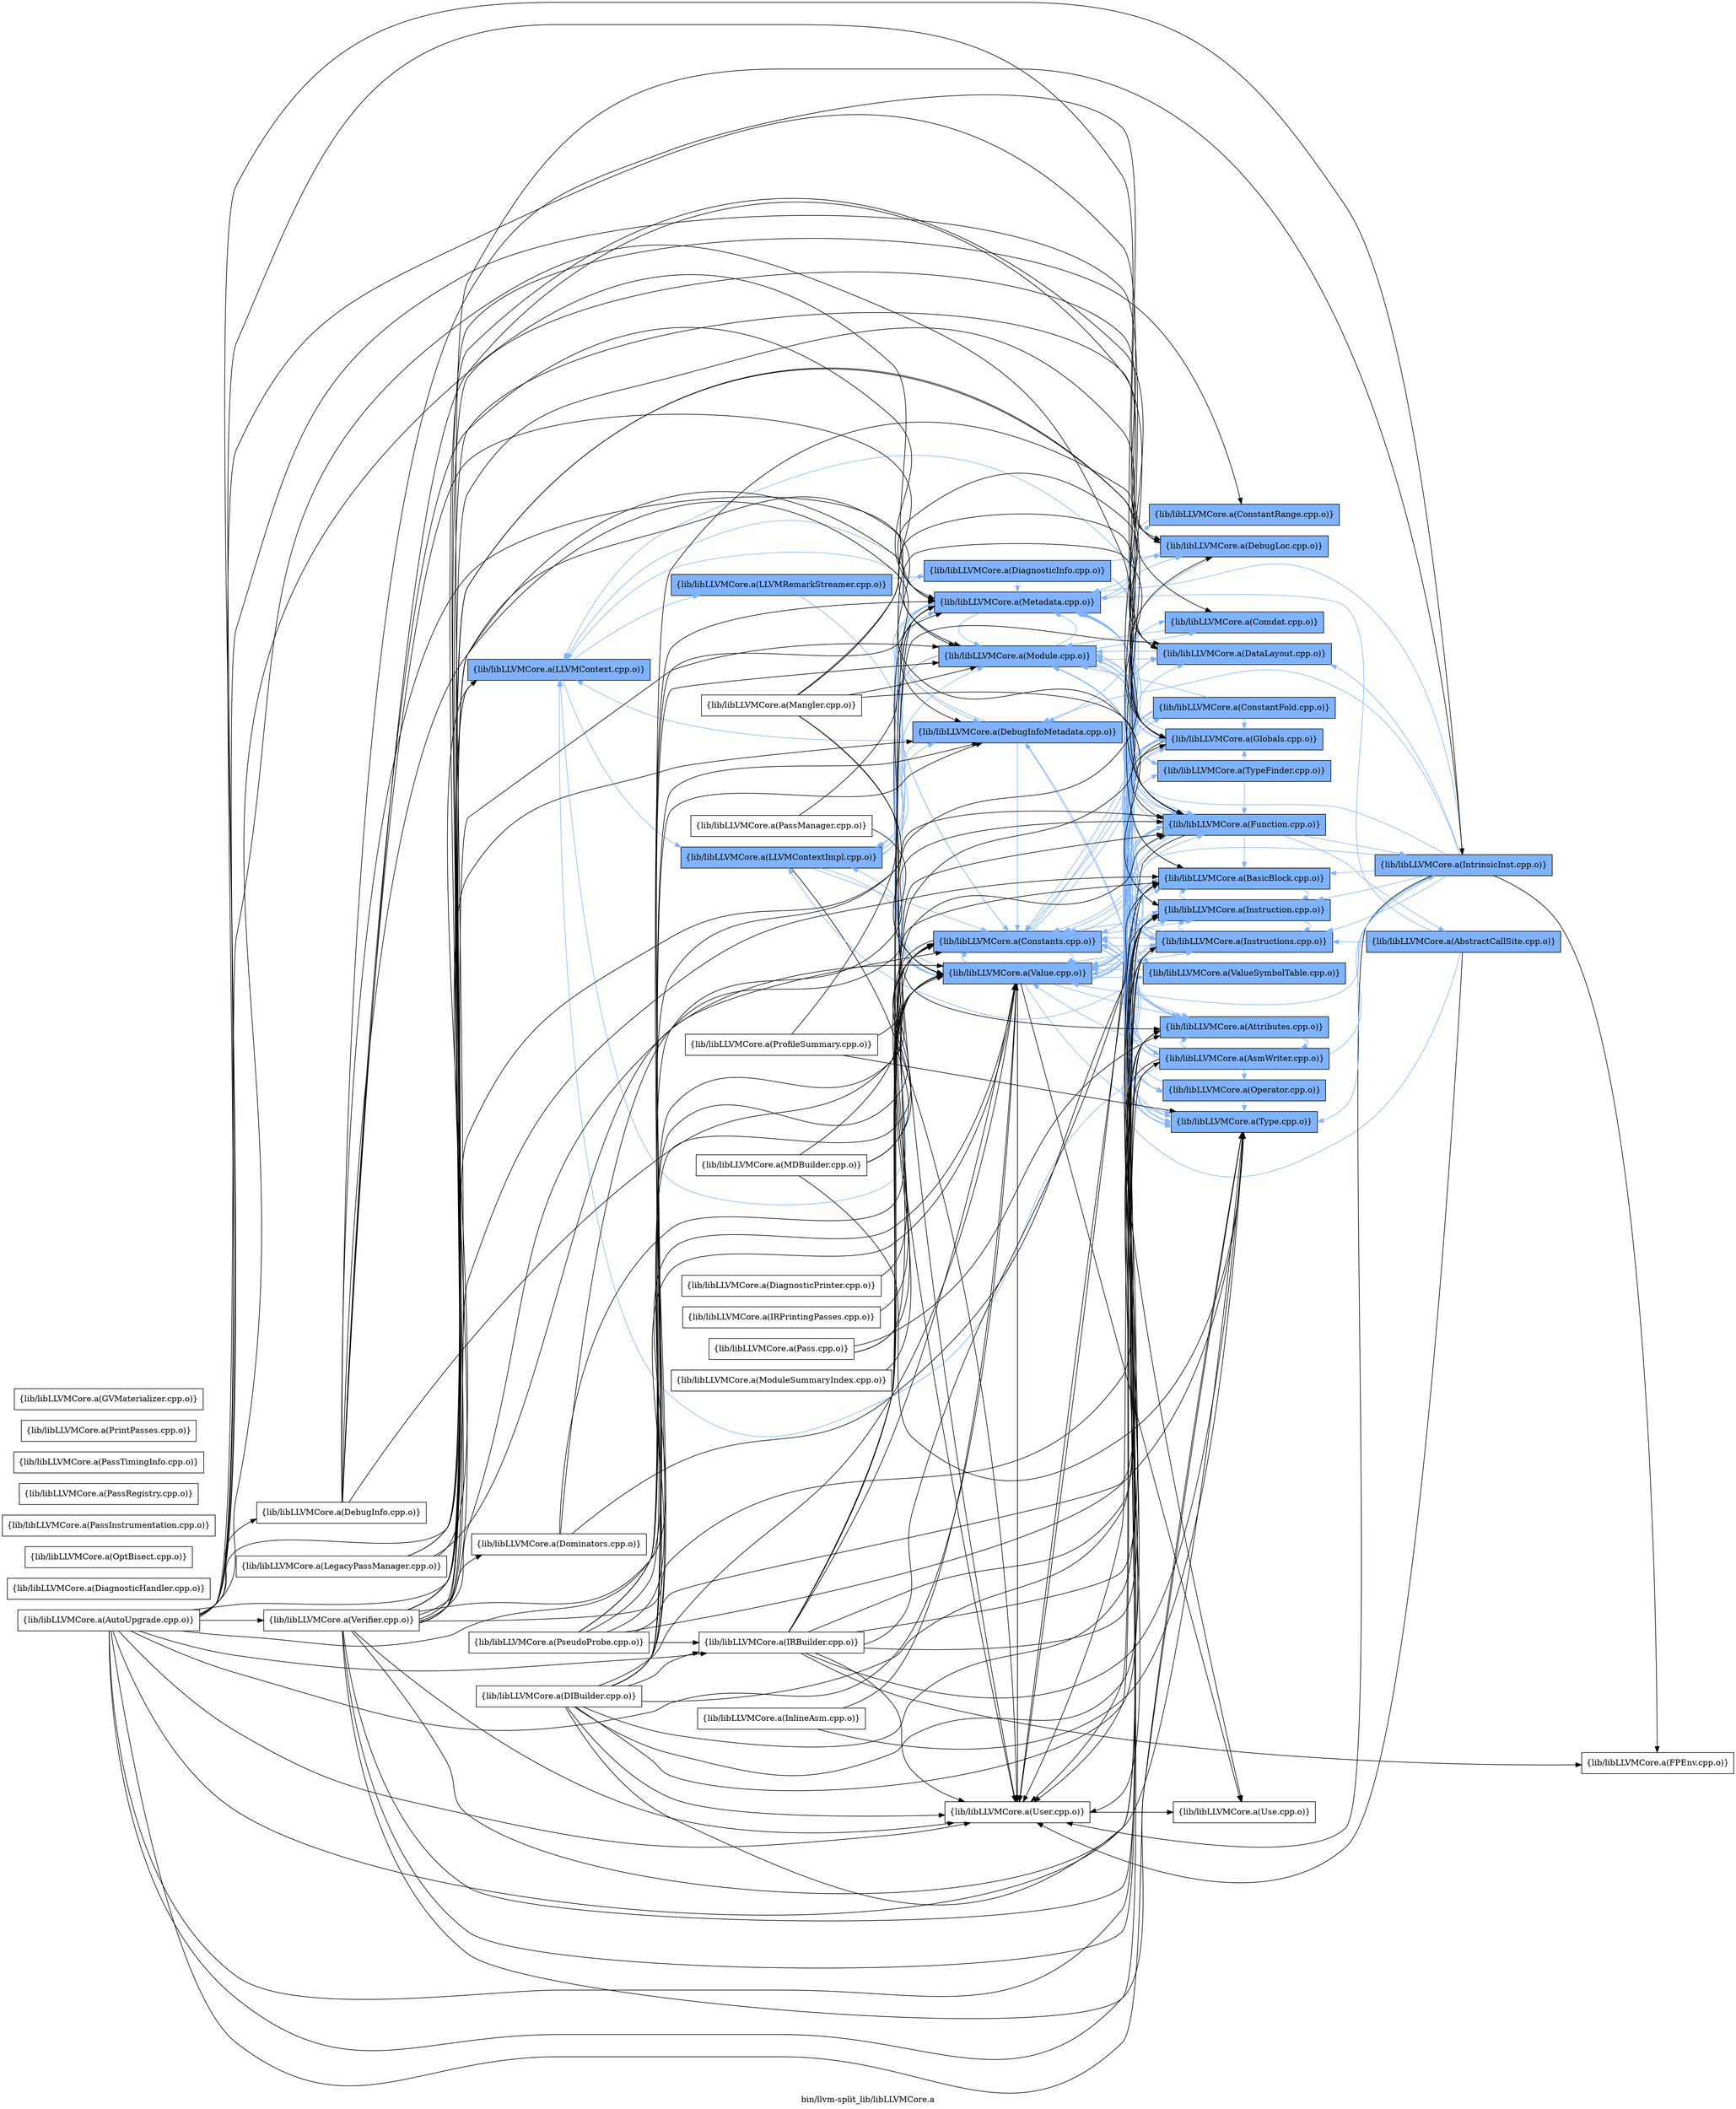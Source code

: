 digraph "bin/llvm-split_lib/libLLVMCore.a" {
	label="bin/llvm-split_lib/libLLVMCore.a";
	rankdir=LR;
	{ rank=same; Node0x55fc3f6e7f68;  }
	{ rank=same; Node0x55fc3f6e9cc8; Node0x55fc3f6eb578;  }
	{ rank=same; Node0x55fc3f6ea178; Node0x55fc3f6e80a8; Node0x55fc3f6e73d8; Node0x55fc3f6e8058; Node0x55fc3f6edd28; Node0x55fc3f6ea6c8; Node0x55fc3f6ee548;  }
	{ rank=same; Node0x55fc3f6e9e08; Node0x55fc3f6ea628; Node0x55fc3f6ee728; Node0x55fc3f6eca18; Node0x55fc3f6ec2e8; Node0x55fc3f6ed8c8; Node0x55fc3f6e7ce8; Node0x55fc3f6eae48; Node0x55fc3f6e78d8; Node0x55fc3f6ed878; Node0x55fc3f6eb348; Node0x55fc3f6ee1d8; Node0x55fc3f6e9c78; Node0x55fc3f6ee958; Node0x55fc3f6ee688; Node0x55fc3f6ee4f8; Node0x55fc3f6e4f48;  }
	{ rank=same; Node0x55fc3f6e9d18; Node0x55fc3f6e7888;  }
	{ rank=same; Node0x55fc3f6e7f68;  }
	{ rank=same; Node0x55fc3f6e9cc8; Node0x55fc3f6eb578;  }
	{ rank=same; Node0x55fc3f6ea178; Node0x55fc3f6e80a8; Node0x55fc3f6e73d8; Node0x55fc3f6e8058; Node0x55fc3f6edd28; Node0x55fc3f6ea6c8; Node0x55fc3f6ee548;  }
	{ rank=same; Node0x55fc3f6e9e08; Node0x55fc3f6ea628; Node0x55fc3f6ee728; Node0x55fc3f6eca18; Node0x55fc3f6ec2e8; Node0x55fc3f6ed8c8; Node0x55fc3f6e7ce8; Node0x55fc3f6eae48; Node0x55fc3f6e78d8; Node0x55fc3f6ed878; Node0x55fc3f6eb348; Node0x55fc3f6ee1d8; Node0x55fc3f6e9c78; Node0x55fc3f6ee958; Node0x55fc3f6ee688; Node0x55fc3f6ee4f8; Node0x55fc3f6e4f48;  }
	{ rank=same; Node0x55fc3f6e9d18; Node0x55fc3f6e7888;  }

	Node0x55fc3f6e7f68 [shape=record,shape=box,group=1,style=filled,fillcolor="0.600000 0.5 1",label="{lib/libLLVMCore.a(LLVMContext.cpp.o)}"];
	Node0x55fc3f6e7f68 -> Node0x55fc3f6e9cc8[color="0.600000 0.5 1"];
	Node0x55fc3f6e7f68 -> Node0x55fc3f6eb578[color="0.600000 0.5 1"];
	Node0x55fc3f6e8058 [shape=record,shape=box,group=1,style=filled,fillcolor="0.600000 0.5 1",label="{lib/libLLVMCore.a(Module.cpp.o)}"];
	Node0x55fc3f6e8058 -> Node0x55fc3f6ed878[color="0.600000 0.5 1"];
	Node0x55fc3f6e8058 -> Node0x55fc3f6ea178[color="0.600000 0.5 1"];
	Node0x55fc3f6e8058 -> Node0x55fc3f6eb348[color="0.600000 0.5 1"];
	Node0x55fc3f6e8058 -> Node0x55fc3f6ea628[color="0.600000 0.5 1"];
	Node0x55fc3f6e8058 -> Node0x55fc3f6ee728[color="0.600000 0.5 1"];
	Node0x55fc3f6e8058 -> Node0x55fc3f6e7f68[color="0.600000 0.5 1"];
	Node0x55fc3f6e8058 -> Node0x55fc3f6e73d8[color="0.600000 0.5 1"];
	Node0x55fc3f6e8058 -> Node0x55fc3f6e7ce8[color="0.600000 0.5 1"];
	Node0x55fc3f6e8058 -> Node0x55fc3f6ee1d8[color="0.600000 0.5 1"];
	Node0x55fc3f6e8058 -> Node0x55fc3f6edd28;
	Node0x55fc3f6e8058 -> Node0x55fc3f6ea6c8[color="0.600000 0.5 1"];
	Node0x55fc3f6e8058 -> Node0x55fc3f6e9c78[color="0.600000 0.5 1"];
	Node0x55fc3f6ea3f8 [shape=record,shape=box,group=0,label="{lib/libLLVMCore.a(Verifier.cpp.o)}"];
	Node0x55fc3f6ea3f8 -> Node0x55fc3f6e4f48;
	Node0x55fc3f6ea3f8 -> Node0x55fc3f6ee688;
	Node0x55fc3f6ea3f8 -> Node0x55fc3f6ee4f8;
	Node0x55fc3f6ea3f8 -> Node0x55fc3f6ed878;
	Node0x55fc3f6ea3f8 -> Node0x55fc3f6eae48;
	Node0x55fc3f6ea3f8 -> Node0x55fc3f6ea178;
	Node0x55fc3f6ea3f8 -> Node0x55fc3f6eb348;
	Node0x55fc3f6ea3f8 -> Node0x55fc3f6e80a8;
	Node0x55fc3f6ea3f8 -> Node0x55fc3f6e78d8;
	Node0x55fc3f6ea3f8 -> Node0x55fc3f6eadf8;
	Node0x55fc3f6ea3f8 -> Node0x55fc3f6ea628;
	Node0x55fc3f6ea3f8 -> Node0x55fc3f6ee728;
	Node0x55fc3f6ea3f8 -> Node0x55fc3f6eca18;
	Node0x55fc3f6ea3f8 -> Node0x55fc3f6ec2e8;
	Node0x55fc3f6ea3f8 -> Node0x55fc3f6e7888;
	Node0x55fc3f6ea3f8 -> Node0x55fc3f6e7f68;
	Node0x55fc3f6ea3f8 -> Node0x55fc3f6e73d8;
	Node0x55fc3f6ea3f8 -> Node0x55fc3f6e8058;
	Node0x55fc3f6ea3f8 -> Node0x55fc3f6e7ce8;
	Node0x55fc3f6ea3f8 -> Node0x55fc3f6edd28;
	Node0x55fc3f6ea3f8 -> Node0x55fc3f6ea6c8;
	Node0x55fc3f6ed878 [shape=record,shape=box,group=1,style=filled,fillcolor="0.600000 0.5 1",label="{lib/libLLVMCore.a(Comdat.cpp.o)}"];
	Node0x55fc3f6ed878 -> Node0x55fc3f6e8058[color="0.600000 0.5 1"];
	Node0x55fc3f6ea178 [shape=record,shape=box,group=1,style=filled,fillcolor="0.600000 0.5 1",label="{lib/libLLVMCore.a(Constants.cpp.o)}"];
	Node0x55fc3f6ea178 -> Node0x55fc3f6e9e08[color="0.600000 0.5 1"];
	Node0x55fc3f6ea178 -> Node0x55fc3f6ea628[color="0.600000 0.5 1"];
	Node0x55fc3f6ea178 -> Node0x55fc3f6ee728[color="0.600000 0.5 1"];
	Node0x55fc3f6ea178 -> Node0x55fc3f6eca18[color="0.600000 0.5 1"];
	Node0x55fc3f6ea178 -> Node0x55fc3f6ec2e8[color="0.600000 0.5 1"];
	Node0x55fc3f6ea178 -> Node0x55fc3f6ed8c8[color="0.600000 0.5 1"];
	Node0x55fc3f6ea178 -> Node0x55fc3f6e7ce8[color="0.600000 0.5 1"];
	Node0x55fc3f6ea178 -> Node0x55fc3f6edd28;
	Node0x55fc3f6ea178 -> Node0x55fc3f6ea6c8[color="0.600000 0.5 1"];
	Node0x55fc3f6ee728 [shape=record,shape=box,group=1,style=filled,fillcolor="0.600000 0.5 1",label="{lib/libLLVMCore.a(Globals.cpp.o)}"];
	Node0x55fc3f6ee728 -> Node0x55fc3f6ea178[color="0.600000 0.5 1"];
	Node0x55fc3f6ee728 -> Node0x55fc3f6ea628[color="0.600000 0.5 1"];
	Node0x55fc3f6ee728 -> Node0x55fc3f6e73d8[color="0.600000 0.5 1"];
	Node0x55fc3f6ee728 -> Node0x55fc3f6e8058[color="0.600000 0.5 1"];
	Node0x55fc3f6ee728 -> Node0x55fc3f6e7ce8[color="0.600000 0.5 1"];
	Node0x55fc3f6ee728 -> Node0x55fc3f6edd28;
	Node0x55fc3f6ee728 -> Node0x55fc3f6ea6c8[color="0.600000 0.5 1"];
	Node0x55fc3f6e73d8 [shape=record,shape=box,group=1,style=filled,fillcolor="0.600000 0.5 1",label="{lib/libLLVMCore.a(Metadata.cpp.o)}"];
	Node0x55fc3f6e73d8 -> Node0x55fc3f6eae48[color="0.600000 0.5 1"];
	Node0x55fc3f6e73d8 -> Node0x55fc3f6ea178[color="0.600000 0.5 1"];
	Node0x55fc3f6e73d8 -> Node0x55fc3f6e80a8[color="0.600000 0.5 1"];
	Node0x55fc3f6e73d8 -> Node0x55fc3f6e78d8[color="0.600000 0.5 1"];
	Node0x55fc3f6e73d8 -> Node0x55fc3f6e7f68[color="0.600000 0.5 1"];
	Node0x55fc3f6e73d8 -> Node0x55fc3f6e9cc8[color="0.600000 0.5 1"];
	Node0x55fc3f6e73d8 -> Node0x55fc3f6e8058[color="0.600000 0.5 1"];
	Node0x55fc3f6e73d8 -> Node0x55fc3f6e7ce8[color="0.600000 0.5 1"];
	Node0x55fc3f6e73d8 -> Node0x55fc3f6ea6c8[color="0.600000 0.5 1"];
	Node0x55fc3f6ea6c8 [shape=record,shape=box,group=1,style=filled,fillcolor="0.600000 0.5 1",label="{lib/libLLVMCore.a(Value.cpp.o)}"];
	Node0x55fc3f6ea6c8 -> Node0x55fc3f6ee688[color="0.600000 0.5 1"];
	Node0x55fc3f6ea6c8 -> Node0x55fc3f6ee4f8[color="0.600000 0.5 1"];
	Node0x55fc3f6ea6c8 -> Node0x55fc3f6ea178[color="0.600000 0.5 1"];
	Node0x55fc3f6ea6c8 -> Node0x55fc3f6eb348[color="0.600000 0.5 1"];
	Node0x55fc3f6ea6c8 -> Node0x55fc3f6ea628[color="0.600000 0.5 1"];
	Node0x55fc3f6ea6c8 -> Node0x55fc3f6ee728[color="0.600000 0.5 1"];
	Node0x55fc3f6ea6c8 -> Node0x55fc3f6eca18[color="0.600000 0.5 1"];
	Node0x55fc3f6ea6c8 -> Node0x55fc3f6ec2e8[color="0.600000 0.5 1"];
	Node0x55fc3f6ea6c8 -> Node0x55fc3f6e7f68[color="0.600000 0.5 1"];
	Node0x55fc3f6ea6c8 -> Node0x55fc3f6e9cc8[color="0.600000 0.5 1"];
	Node0x55fc3f6ea6c8 -> Node0x55fc3f6e73d8[color="0.600000 0.5 1"];
	Node0x55fc3f6ea6c8 -> Node0x55fc3f6e7ce8[color="0.600000 0.5 1"];
	Node0x55fc3f6ea6c8 -> Node0x55fc3f6ee958;
	Node0x55fc3f6ea6c8 -> Node0x55fc3f6edd28;
	Node0x55fc3f6ea6c8 -> Node0x55fc3f6e9c78[color="0.600000 0.5 1"];
	Node0x55fc3f6ea628 [shape=record,shape=box,group=1,style=filled,fillcolor="0.600000 0.5 1",label="{lib/libLLVMCore.a(Function.cpp.o)}"];
	Node0x55fc3f6ea628 -> Node0x55fc3f6ee688[color="0.600000 0.5 1"];
	Node0x55fc3f6ea628 -> Node0x55fc3f6ee4f8[color="0.600000 0.5 1"];
	Node0x55fc3f6ea628 -> Node0x55fc3f6ea178[color="0.600000 0.5 1"];
	Node0x55fc3f6ea628 -> Node0x55fc3f6eb348[color="0.600000 0.5 1"];
	Node0x55fc3f6ea628 -> Node0x55fc3f6e9d18[color="0.600000 0.5 1"];
	Node0x55fc3f6ea628 -> Node0x55fc3f6ee728[color="0.600000 0.5 1"];
	Node0x55fc3f6ea628 -> Node0x55fc3f6ec2e8[color="0.600000 0.5 1"];
	Node0x55fc3f6ea628 -> Node0x55fc3f6e7888[color="0.600000 0.5 1"];
	Node0x55fc3f6ea628 -> Node0x55fc3f6e7f68[color="0.600000 0.5 1"];
	Node0x55fc3f6ea628 -> Node0x55fc3f6e73d8[color="0.600000 0.5 1"];
	Node0x55fc3f6ea628 -> Node0x55fc3f6e8058[color="0.600000 0.5 1"];
	Node0x55fc3f6ea628 -> Node0x55fc3f6e7ce8[color="0.600000 0.5 1"];
	Node0x55fc3f6ea628 -> Node0x55fc3f6edd28;
	Node0x55fc3f6ea628 -> Node0x55fc3f6ea6c8[color="0.600000 0.5 1"];
	Node0x55fc3f6ea628 -> Node0x55fc3f6e9c78[color="0.600000 0.5 1"];
	Node0x55fc3f6edd28 [shape=record,shape=box,group=0,label="{lib/libLLVMCore.a(User.cpp.o)}"];
	Node0x55fc3f6edd28 -> Node0x55fc3f6ee958;
	Node0x55fc3f6ee688 [shape=record,shape=box,group=1,style=filled,fillcolor="0.600000 0.5 1",label="{lib/libLLVMCore.a(Attributes.cpp.o)}"];
	Node0x55fc3f6ee688 -> Node0x55fc3f6e4f48[color="0.600000 0.5 1"];
	Node0x55fc3f6ee688 -> Node0x55fc3f6ea628[color="0.600000 0.5 1"];
	Node0x55fc3f6ee4f8 [shape=record,shape=box,group=1,style=filled,fillcolor="0.600000 0.5 1",label="{lib/libLLVMCore.a(BasicBlock.cpp.o)}"];
	Node0x55fc3f6ee4f8 -> Node0x55fc3f6ea178[color="0.600000 0.5 1"];
	Node0x55fc3f6ee4f8 -> Node0x55fc3f6eca18[color="0.600000 0.5 1"];
	Node0x55fc3f6ee4f8 -> Node0x55fc3f6e73d8[color="0.600000 0.5 1"];
	Node0x55fc3f6ee4f8 -> Node0x55fc3f6e7ce8[color="0.600000 0.5 1"];
	Node0x55fc3f6ee4f8 -> Node0x55fc3f6edd28;
	Node0x55fc3f6ee4f8 -> Node0x55fc3f6ea6c8[color="0.600000 0.5 1"];
	Node0x55fc3f6ee4f8 -> Node0x55fc3f6e9c78[color="0.600000 0.5 1"];
	Node0x55fc3f6eb118 [shape=record,shape=box,group=0,label="{lib/libLLVMCore.a(DebugInfo.cpp.o)}"];
	Node0x55fc3f6eb118 -> Node0x55fc3f6e80a8;
	Node0x55fc3f6eb118 -> Node0x55fc3f6e78d8;
	Node0x55fc3f6eb118 -> Node0x55fc3f6ea628;
	Node0x55fc3f6eb118 -> Node0x55fc3f6eca18;
	Node0x55fc3f6eb118 -> Node0x55fc3f6e73d8;
	Node0x55fc3f6eb118 -> Node0x55fc3f6e8058;
	Node0x55fc3f6eb118 -> Node0x55fc3f6ea6c8;
	Node0x55fc3f6eca18 [shape=record,shape=box,group=1,style=filled,fillcolor="0.600000 0.5 1",label="{lib/libLLVMCore.a(Instruction.cpp.o)}"];
	Node0x55fc3f6eca18 -> Node0x55fc3f6ee688[color="0.600000 0.5 1"];
	Node0x55fc3f6eca18 -> Node0x55fc3f6ee4f8[color="0.600000 0.5 1"];
	Node0x55fc3f6eca18 -> Node0x55fc3f6ea178[color="0.600000 0.5 1"];
	Node0x55fc3f6eca18 -> Node0x55fc3f6ec2e8[color="0.600000 0.5 1"];
	Node0x55fc3f6eca18 -> Node0x55fc3f6e73d8[color="0.600000 0.5 1"];
	Node0x55fc3f6eca18 -> Node0x55fc3f6edd28;
	Node0x55fc3f6eca18 -> Node0x55fc3f6ea6c8[color="0.600000 0.5 1"];
	Node0x55fc3f6ec2e8 [shape=record,shape=box,group=1,style=filled,fillcolor="0.600000 0.5 1",label="{lib/libLLVMCore.a(Instructions.cpp.o)}"];
	Node0x55fc3f6ec2e8 -> Node0x55fc3f6ee688[color="0.600000 0.5 1"];
	Node0x55fc3f6ec2e8 -> Node0x55fc3f6ee4f8[color="0.600000 0.5 1"];
	Node0x55fc3f6ec2e8 -> Node0x55fc3f6ea178[color="0.600000 0.5 1"];
	Node0x55fc3f6ec2e8 -> Node0x55fc3f6eb348[color="0.600000 0.5 1"];
	Node0x55fc3f6ec2e8 -> Node0x55fc3f6ea628[color="0.600000 0.5 1"];
	Node0x55fc3f6ec2e8 -> Node0x55fc3f6eca18[color="0.600000 0.5 1"];
	Node0x55fc3f6ec2e8 -> Node0x55fc3f6e9cc8[color="0.600000 0.5 1"];
	Node0x55fc3f6ec2e8 -> Node0x55fc3f6e73d8[color="0.600000 0.5 1"];
	Node0x55fc3f6ec2e8 -> Node0x55fc3f6e8058[color="0.600000 0.5 1"];
	Node0x55fc3f6ec2e8 -> Node0x55fc3f6e7ce8[color="0.600000 0.5 1"];
	Node0x55fc3f6ec2e8 -> Node0x55fc3f6edd28;
	Node0x55fc3f6ec2e8 -> Node0x55fc3f6ea6c8[color="0.600000 0.5 1"];
	Node0x55fc3f6e7ce8 [shape=record,shape=box,group=1,style=filled,fillcolor="0.600000 0.5 1",label="{lib/libLLVMCore.a(Type.cpp.o)}"];
	Node0x55fc3f6e7ce8 -> Node0x55fc3f6ea178[color="0.600000 0.5 1"];
	Node0x55fc3f6e80a8 [shape=record,shape=box,group=1,style=filled,fillcolor="0.600000 0.5 1",label="{lib/libLLVMCore.a(DebugInfoMetadata.cpp.o)}"];
	Node0x55fc3f6e80a8 -> Node0x55fc3f6ea178[color="0.600000 0.5 1"];
	Node0x55fc3f6e80a8 -> Node0x55fc3f6e7f68[color="0.600000 0.5 1"];
	Node0x55fc3f6e80a8 -> Node0x55fc3f6e9cc8[color="0.600000 0.5 1"];
	Node0x55fc3f6e80a8 -> Node0x55fc3f6e73d8[color="0.600000 0.5 1"];
	Node0x55fc3f6e80a8 -> Node0x55fc3f6e7ce8[color="0.600000 0.5 1"];
	Node0x55fc3f6e78d8 [shape=record,shape=box,group=1,style=filled,fillcolor="0.600000 0.5 1",label="{lib/libLLVMCore.a(DebugLoc.cpp.o)}"];
	Node0x55fc3f6e78d8 -> Node0x55fc3f6e80a8[color="0.600000 0.5 1"];
	Node0x55fc3f6e78d8 -> Node0x55fc3f6e73d8[color="0.600000 0.5 1"];
	Node0x55fc3f6edf58 [shape=record,shape=box,group=0,label="{lib/libLLVMCore.a(IRBuilder.cpp.o)}"];
	Node0x55fc3f6edf58 -> Node0x55fc3f6ee688;
	Node0x55fc3f6edf58 -> Node0x55fc3f6ee4f8;
	Node0x55fc3f6edf58 -> Node0x55fc3f6ea178;
	Node0x55fc3f6edf58 -> Node0x55fc3f6eb348;
	Node0x55fc3f6edf58 -> Node0x55fc3f6ea628;
	Node0x55fc3f6edf58 -> Node0x55fc3f6ee728;
	Node0x55fc3f6edf58 -> Node0x55fc3f6ed7d8;
	Node0x55fc3f6edf58 -> Node0x55fc3f6eca18;
	Node0x55fc3f6edf58 -> Node0x55fc3f6ec2e8;
	Node0x55fc3f6edf58 -> Node0x55fc3f6e73d8;
	Node0x55fc3f6edf58 -> Node0x55fc3f6e7ce8;
	Node0x55fc3f6edf58 -> Node0x55fc3f6edd28;
	Node0x55fc3f6edf58 -> Node0x55fc3f6ea6c8;
	Node0x55fc3f6eb348 [shape=record,shape=box,group=1,style=filled,fillcolor="0.600000 0.5 1",label="{lib/libLLVMCore.a(DataLayout.cpp.o)}"];
	Node0x55fc3f6eb348 -> Node0x55fc3f6ee728[color="0.600000 0.5 1"];
	Node0x55fc3f6eb348 -> Node0x55fc3f6e8058[color="0.600000 0.5 1"];
	Node0x55fc3f6eb348 -> Node0x55fc3f6e7ce8[color="0.600000 0.5 1"];
	Node0x55fc3f6eadf8 [shape=record,shape=box,group=0,label="{lib/libLLVMCore.a(Dominators.cpp.o)}"];
	Node0x55fc3f6eadf8 -> Node0x55fc3f6ee4f8;
	Node0x55fc3f6eadf8 -> Node0x55fc3f6eca18;
	Node0x55fc3f6eadf8 -> Node0x55fc3f6ea6c8;
	Node0x55fc3f6e7888 [shape=record,shape=box,group=1,style=filled,fillcolor="0.600000 0.5 1",label="{lib/libLLVMCore.a(IntrinsicInst.cpp.o)}"];
	Node0x55fc3f6e7888 -> Node0x55fc3f6ee4f8[color="0.600000 0.5 1"];
	Node0x55fc3f6e7888 -> Node0x55fc3f6ea178[color="0.600000 0.5 1"];
	Node0x55fc3f6e7888 -> Node0x55fc3f6eb348[color="0.600000 0.5 1"];
	Node0x55fc3f6e7888 -> Node0x55fc3f6e80a8[color="0.600000 0.5 1"];
	Node0x55fc3f6e7888 -> Node0x55fc3f6ed7d8;
	Node0x55fc3f6e7888 -> Node0x55fc3f6eca18[color="0.600000 0.5 1"];
	Node0x55fc3f6e7888 -> Node0x55fc3f6ec2e8[color="0.600000 0.5 1"];
	Node0x55fc3f6e7888 -> Node0x55fc3f6e73d8[color="0.600000 0.5 1"];
	Node0x55fc3f6e7888 -> Node0x55fc3f6e8058[color="0.600000 0.5 1"];
	Node0x55fc3f6e7888 -> Node0x55fc3f6e7ce8[color="0.600000 0.5 1"];
	Node0x55fc3f6e7888 -> Node0x55fc3f6edd28;
	Node0x55fc3f6e7888 -> Node0x55fc3f6ea6c8[color="0.600000 0.5 1"];
	Node0x55fc3f6ed8c8 [shape=record,shape=box,group=1,style=filled,fillcolor="0.600000 0.5 1",label="{lib/libLLVMCore.a(Operator.cpp.o)}"];
	Node0x55fc3f6ed8c8 -> Node0x55fc3f6ea178[color="0.600000 0.5 1"];
	Node0x55fc3f6ed8c8 -> Node0x55fc3f6eb348[color="0.600000 0.5 1"];
	Node0x55fc3f6ed8c8 -> Node0x55fc3f6e7ce8[color="0.600000 0.5 1"];
	Node0x55fc3f6ee958 [shape=record,shape=box,group=0,label="{lib/libLLVMCore.a(Use.cpp.o)}"];
	Node0x55fc3f6eae48 [shape=record,shape=box,group=1,style=filled,fillcolor="0.600000 0.5 1",label="{lib/libLLVMCore.a(ConstantRange.cpp.o)}"];
	Node0x55fc3f6eae48 -> Node0x55fc3f6ec2e8[color="0.600000 0.5 1"];
	Node0x55fc3f6ed198 [shape=record,shape=box,group=0,label="{lib/libLLVMCore.a(InlineAsm.cpp.o)}"];
	Node0x55fc3f6ed198 -> Node0x55fc3f6e7ce8;
	Node0x55fc3f6ed198 -> Node0x55fc3f6ea6c8;
	Node0x55fc3f6e8b98 [shape=record,shape=box,group=0,label="{lib/libLLVMCore.a(ModuleSummaryIndex.cpp.o)}"];
	Node0x55fc3f6e8b98 -> Node0x55fc3f6ea6c8;
	Node0x55fc3f6e4f48 [shape=record,shape=box,group=1,style=filled,fillcolor="0.600000 0.5 1",label="{lib/libLLVMCore.a(AsmWriter.cpp.o)}"];
	Node0x55fc3f6e4f48 -> Node0x55fc3f6ee688[color="0.600000 0.5 1"];
	Node0x55fc3f6e4f48 -> Node0x55fc3f6ee4f8[color="0.600000 0.5 1"];
	Node0x55fc3f6e4f48 -> Node0x55fc3f6ed878[color="0.600000 0.5 1"];
	Node0x55fc3f6e4f48 -> Node0x55fc3f6ea178[color="0.600000 0.5 1"];
	Node0x55fc3f6e4f48 -> Node0x55fc3f6e80a8[color="0.600000 0.5 1"];
	Node0x55fc3f6e4f48 -> Node0x55fc3f6ea628[color="0.600000 0.5 1"];
	Node0x55fc3f6e4f48 -> Node0x55fc3f6ee728[color="0.600000 0.5 1"];
	Node0x55fc3f6e4f48 -> Node0x55fc3f6eca18[color="0.600000 0.5 1"];
	Node0x55fc3f6e4f48 -> Node0x55fc3f6ec2e8[color="0.600000 0.5 1"];
	Node0x55fc3f6e4f48 -> Node0x55fc3f6e7888[color="0.600000 0.5 1"];
	Node0x55fc3f6e4f48 -> Node0x55fc3f6e7f68[color="0.600000 0.5 1"];
	Node0x55fc3f6e4f48 -> Node0x55fc3f6e73d8[color="0.600000 0.5 1"];
	Node0x55fc3f6e4f48 -> Node0x55fc3f6e8058[color="0.600000 0.5 1"];
	Node0x55fc3f6e4f48 -> Node0x55fc3f6ed8c8[color="0.600000 0.5 1"];
	Node0x55fc3f6e4f48 -> Node0x55fc3f6e7ce8[color="0.600000 0.5 1"];
	Node0x55fc3f6e4f48 -> Node0x55fc3f6ee1d8[color="0.600000 0.5 1"];
	Node0x55fc3f6e4f48 -> Node0x55fc3f6ee958;
	Node0x55fc3f6e4f48 -> Node0x55fc3f6edd28;
	Node0x55fc3f6e4f48 -> Node0x55fc3f6ea6c8[color="0.600000 0.5 1"];
	Node0x55fc3f6ee1d8 [shape=record,shape=box,group=1,style=filled,fillcolor="0.600000 0.5 1",label="{lib/libLLVMCore.a(TypeFinder.cpp.o)}"];
	Node0x55fc3f6ee1d8 -> Node0x55fc3f6ea628[color="0.600000 0.5 1"];
	Node0x55fc3f6ee1d8 -> Node0x55fc3f6ee728[color="0.600000 0.5 1"];
	Node0x55fc3f6ee1d8 -> Node0x55fc3f6e73d8[color="0.600000 0.5 1"];
	Node0x55fc3f6e9c78 [shape=record,shape=box,group=1,style=filled,fillcolor="0.600000 0.5 1",label="{lib/libLLVMCore.a(ValueSymbolTable.cpp.o)}"];
	Node0x55fc3f6e9c78 -> Node0x55fc3f6ea6c8[color="0.600000 0.5 1"];
	Node0x55fc3f6e9e08 [shape=record,shape=box,group=1,style=filled,fillcolor="0.600000 0.5 1",label="{lib/libLLVMCore.a(ConstantFold.cpp.o)}"];
	Node0x55fc3f6e9e08 -> Node0x55fc3f6ea178[color="0.600000 0.5 1"];
	Node0x55fc3f6e9e08 -> Node0x55fc3f6ea628[color="0.600000 0.5 1"];
	Node0x55fc3f6e9e08 -> Node0x55fc3f6ee728[color="0.600000 0.5 1"];
	Node0x55fc3f6e9e08 -> Node0x55fc3f6ec2e8[color="0.600000 0.5 1"];
	Node0x55fc3f6e9e08 -> Node0x55fc3f6e8058[color="0.600000 0.5 1"];
	Node0x55fc3f6e9e08 -> Node0x55fc3f6ed8c8[color="0.600000 0.5 1"];
	Node0x55fc3f6e9e08 -> Node0x55fc3f6e7ce8[color="0.600000 0.5 1"];
	Node0x55fc3f6e9e08 -> Node0x55fc3f6ea6c8[color="0.600000 0.5 1"];
	Node0x55fc3f6eba28 [shape=record,shape=box,group=0,label="{lib/libLLVMCore.a(DIBuilder.cpp.o)}"];
	Node0x55fc3f6eba28 -> Node0x55fc3f6ee688;
	Node0x55fc3f6eba28 -> Node0x55fc3f6ee4f8;
	Node0x55fc3f6eba28 -> Node0x55fc3f6ea178;
	Node0x55fc3f6eba28 -> Node0x55fc3f6e80a8;
	Node0x55fc3f6eba28 -> Node0x55fc3f6e78d8;
	Node0x55fc3f6eba28 -> Node0x55fc3f6ea628;
	Node0x55fc3f6eba28 -> Node0x55fc3f6edf58;
	Node0x55fc3f6eba28 -> Node0x55fc3f6eca18;
	Node0x55fc3f6eba28 -> Node0x55fc3f6ec2e8;
	Node0x55fc3f6eba28 -> Node0x55fc3f6e73d8;
	Node0x55fc3f6eba28 -> Node0x55fc3f6e8058;
	Node0x55fc3f6eba28 -> Node0x55fc3f6e7ce8;
	Node0x55fc3f6eba28 -> Node0x55fc3f6edd28;
	Node0x55fc3f6eba28 -> Node0x55fc3f6ea6c8;
	Node0x55fc3f6e9cc8 [shape=record,shape=box,group=1,style=filled,fillcolor="0.600000 0.5 1",label="{lib/libLLVMCore.a(LLVMContextImpl.cpp.o)}"];
	Node0x55fc3f6e9cc8 -> Node0x55fc3f6ea178[color="0.600000 0.5 1"];
	Node0x55fc3f6e9cc8 -> Node0x55fc3f6e80a8[color="0.600000 0.5 1"];
	Node0x55fc3f6e9cc8 -> Node0x55fc3f6e73d8[color="0.600000 0.5 1"];
	Node0x55fc3f6e9cc8 -> Node0x55fc3f6e8058[color="0.600000 0.5 1"];
	Node0x55fc3f6e9cc8 -> Node0x55fc3f6edd28;
	Node0x55fc3f6e9cc8 -> Node0x55fc3f6ea6c8[color="0.600000 0.5 1"];
	Node0x55fc3f6e9d18 [shape=record,shape=box,group=1,style=filled,fillcolor="0.600000 0.5 1",label="{lib/libLLVMCore.a(AbstractCallSite.cpp.o)}"];
	Node0x55fc3f6e9d18 -> Node0x55fc3f6ea178[color="0.600000 0.5 1"];
	Node0x55fc3f6e9d18 -> Node0x55fc3f6ec2e8[color="0.600000 0.5 1"];
	Node0x55fc3f6e9d18 -> Node0x55fc3f6e73d8[color="0.600000 0.5 1"];
	Node0x55fc3f6e9d18 -> Node0x55fc3f6edd28;
	Node0x55fc3f6ed7d8 [shape=record,shape=box,group=0,label="{lib/libLLVMCore.a(FPEnv.cpp.o)}"];
	Node0x55fc3f6eb578 [shape=record,shape=box,group=1,style=filled,fillcolor="0.600000 0.5 1",label="{lib/libLLVMCore.a(LLVMRemarkStreamer.cpp.o)}"];
	Node0x55fc3f6eb578 -> Node0x55fc3f6ee548[color="0.600000 0.5 1"];
	Node0x55fc3f6eb578 -> Node0x55fc3f6ea6c8[color="0.600000 0.5 1"];
	Node0x55fc3f6ee778 [shape=record,shape=box,group=0,label="{lib/libLLVMCore.a(DiagnosticPrinter.cpp.o)}"];
	Node0x55fc3f6ee778 -> Node0x55fc3f6ea6c8;
	Node0x55fc3f6ee548 [shape=record,shape=box,group=1,style=filled,fillcolor="0.600000 0.5 1",label="{lib/libLLVMCore.a(DiagnosticInfo.cpp.o)}"];
	Node0x55fc3f6ee548 -> Node0x55fc3f6e4f48[color="0.600000 0.5 1"];
	Node0x55fc3f6ee548 -> Node0x55fc3f6e78d8[color="0.600000 0.5 1"];
	Node0x55fc3f6ee548 -> Node0x55fc3f6ea628[color="0.600000 0.5 1"];
	Node0x55fc3f6ee548 -> Node0x55fc3f6eca18[color="0.600000 0.5 1"];
	Node0x55fc3f6ee548 -> Node0x55fc3f6e73d8[color="0.600000 0.5 1"];
	Node0x55fc3f6ee548 -> Node0x55fc3f6ea6c8[color="0.600000 0.5 1"];
	Node0x55fc3f6eaee8 [shape=record,shape=box,group=0,label="{lib/libLLVMCore.a(DiagnosticHandler.cpp.o)}"];
	Node0x55fc3f6eb2a8 [shape=record,shape=box,group=0,label="{lib/libLLVMCore.a(LegacyPassManager.cpp.o)}"];
	Node0x55fc3f6eb2a8 -> Node0x55fc3f6ea628;
	Node0x55fc3f6eb2a8 -> Node0x55fc3f6ee728;
	Node0x55fc3f6eb2a8 -> Node0x55fc3f6e7f68;
	Node0x55fc3f6eb2a8 -> Node0x55fc3f6ea6c8;
	Node0x55fc3f6ebfc8 [shape=record,shape=box,group=0,label="{lib/libLLVMCore.a(IRPrintingPasses.cpp.o)}"];
	Node0x55fc3f6ebfc8 -> Node0x55fc3f6ea6c8;
	Node0x55fc3f6e7ba8 [shape=record,shape=box,group=0,label="{lib/libLLVMCore.a(MDBuilder.cpp.o)}"];
	Node0x55fc3f6e7ba8 -> Node0x55fc3f6ea178;
	Node0x55fc3f6e7ba8 -> Node0x55fc3f6e73d8;
	Node0x55fc3f6e7ba8 -> Node0x55fc3f6e7ce8;
	Node0x55fc3f6e7ba8 -> Node0x55fc3f6ea6c8;
	Node0x55fc3f6edfa8 [shape=record,shape=box,group=0,label="{lib/libLLVMCore.a(OptBisect.cpp.o)}"];
	Node0x55fc3f6ee598 [shape=record,shape=box,group=0,label="{lib/libLLVMCore.a(Pass.cpp.o)}"];
	Node0x55fc3f6ee598 -> Node0x55fc3f6ee688;
	Node0x55fc3f6ee598 -> Node0x55fc3f6ea628;
	Node0x55fc3f6ee598 -> Node0x55fc3f6ea6c8;
	Node0x55fc3f6e9ea8 [shape=record,shape=box,group=0,label="{lib/libLLVMCore.a(PassManager.cpp.o)}"];
	Node0x55fc3f6e9ea8 -> Node0x55fc3f6ee728;
	Node0x55fc3f6e9ea8 -> Node0x55fc3f6ea6c8;
	Node0x55fc3f6ea588 [shape=record,shape=box,group=0,label="{lib/libLLVMCore.a(PassInstrumentation.cpp.o)}"];
	Node0x55fc3f6ead58 [shape=record,shape=box,group=0,label="{lib/libLLVMCore.a(PassRegistry.cpp.o)}"];
	Node0x55fc3f6eb168 [shape=record,shape=box,group=0,label="{lib/libLLVMCore.a(PassTimingInfo.cpp.o)}"];
	Node0x55fc3f6eb898 [shape=record,shape=box,group=0,label="{lib/libLLVMCore.a(PrintPasses.cpp.o)}"];
	Node0x55fc3f6ec068 [shape=record,shape=box,group=0,label="{lib/libLLVMCore.a(ProfileSummary.cpp.o)}"];
	Node0x55fc3f6ec068 -> Node0x55fc3f6ea178;
	Node0x55fc3f6ec068 -> Node0x55fc3f6e73d8;
	Node0x55fc3f6ec068 -> Node0x55fc3f6e7ce8;
	Node0x55fc3f6e7b08 [shape=record,shape=box,group=0,label="{lib/libLLVMCore.a(PseudoProbe.cpp.o)}"];
	Node0x55fc3f6e7b08 -> Node0x55fc3f6ea178;
	Node0x55fc3f6e7b08 -> Node0x55fc3f6e80a8;
	Node0x55fc3f6e7b08 -> Node0x55fc3f6e78d8;
	Node0x55fc3f6e7b08 -> Node0x55fc3f6edf58;
	Node0x55fc3f6e7b08 -> Node0x55fc3f6eca18;
	Node0x55fc3f6e7b08 -> Node0x55fc3f6e73d8;
	Node0x55fc3f6e7b08 -> Node0x55fc3f6e7ce8;
	Node0x55fc3f6e7b08 -> Node0x55fc3f6ea6c8;
	Node0x55fc3f6e5a88 [shape=record,shape=box,group=0,label="{lib/libLLVMCore.a(Mangler.cpp.o)}"];
	Node0x55fc3f6e5a88 -> Node0x55fc3f6ee688;
	Node0x55fc3f6e5a88 -> Node0x55fc3f6eb348;
	Node0x55fc3f6e5a88 -> Node0x55fc3f6ea628;
	Node0x55fc3f6e5a88 -> Node0x55fc3f6ee728;
	Node0x55fc3f6e5a88 -> Node0x55fc3f6e8058;
	Node0x55fc3f6e5a88 -> Node0x55fc3f6ea6c8;
	Node0x55fc3f6e5d58 [shape=record,shape=box,group=0,label="{lib/libLLVMCore.a(AutoUpgrade.cpp.o)}"];
	Node0x55fc3f6e5d58 -> Node0x55fc3f6ee688;
	Node0x55fc3f6e5d58 -> Node0x55fc3f6ee4f8;
	Node0x55fc3f6e5d58 -> Node0x55fc3f6ea178;
	Node0x55fc3f6e5d58 -> Node0x55fc3f6eb348;
	Node0x55fc3f6e5d58 -> Node0x55fc3f6eb118;
	Node0x55fc3f6e5d58 -> Node0x55fc3f6ea628;
	Node0x55fc3f6e5d58 -> Node0x55fc3f6ee728;
	Node0x55fc3f6e5d58 -> Node0x55fc3f6edf58;
	Node0x55fc3f6e5d58 -> Node0x55fc3f6eca18;
	Node0x55fc3f6e5d58 -> Node0x55fc3f6ec2e8;
	Node0x55fc3f6e5d58 -> Node0x55fc3f6e7888;
	Node0x55fc3f6e5d58 -> Node0x55fc3f6e7f68;
	Node0x55fc3f6e5d58 -> Node0x55fc3f6e73d8;
	Node0x55fc3f6e5d58 -> Node0x55fc3f6e8058;
	Node0x55fc3f6e5d58 -> Node0x55fc3f6e7ce8;
	Node0x55fc3f6e5d58 -> Node0x55fc3f6edd28;
	Node0x55fc3f6e5d58 -> Node0x55fc3f6ea6c8;
	Node0x55fc3f6e5d58 -> Node0x55fc3f6ea3f8;
	Node0x55fc3f6ee868 [shape=record,shape=box,group=0,label="{lib/libLLVMCore.a(GVMaterializer.cpp.o)}"];
}
